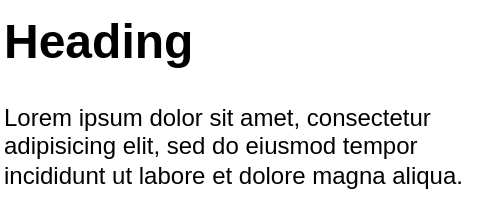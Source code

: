 <mxfile version="26.0.4" pages="6">
  <diagram name="Project Brief" id="McsNOYd1awC_-GSTT8ix">
    <mxGraphModel dx="686" dy="409" grid="1" gridSize="10" guides="1" tooltips="1" connect="1" arrows="1" fold="0" page="1" pageScale="1" pageWidth="280" pageHeight="140" math="0" shadow="0">
      <root>
        <mxCell id="0" />
        <mxCell id="1" parent="0" />
        <mxCell id="jVu8TEHV4Y3cA-Kh5VHd-1" value="&lt;h1 style=&quot;margin-top: 0px;&quot;&gt;Heading&lt;/h1&gt;&lt;p&gt;Lorem ipsum dolor sit amet, consectetur adipisicing elit, sed do eiusmod tempor incididunt ut labore et dolore magna aliqua.&lt;/p&gt;" style="text;html=1;whiteSpace=wrap;overflow=hidden;rounded=0;" vertex="1" parent="1">
          <mxGeometry x="20" y="20" width="240" height="100" as="geometry" />
        </mxCell>
      </root>
    </mxGraphModel>
  </diagram>
  <diagram id="FQ1nKd3-7XS8y8ytSOO6" name="Brainstorm">
    <mxGraphModel dx="989" dy="692" grid="1" gridSize="10" guides="1" tooltips="1" connect="1" arrows="1" fold="1" page="1" pageScale="1" pageWidth="1200" pageHeight="1000" math="0" shadow="0">
      <root>
        <mxCell id="0" />
        <mxCell id="1" parent="0" />
        <mxCell id="XT3vK_XLpyIWme871qxz-1" value="Single Frame, CNC, Laser Cutter &amp;amp; 3D Printer" style="rounded=0;whiteSpace=wrap;html=1;" parent="1" vertex="1">
          <mxGeometry x="160" y="170" width="120" height="60" as="geometry" />
        </mxCell>
        <mxCell id="XT3vK_XLpyIWme871qxz-2" value="CNC" style="rounded=0;whiteSpace=wrap;html=1;" parent="1" vertex="1">
          <mxGeometry x="440" y="320" width="200" height="200" as="geometry" />
        </mxCell>
        <mxCell id="XT3vK_XLpyIWme871qxz-3" value="3D Printer / Laser Cutter" style="rounded=0;whiteSpace=wrap;html=1;" parent="1" vertex="1">
          <mxGeometry x="440" y="120" width="200" height="200" as="geometry" />
        </mxCell>
        <mxCell id="MVqn7Z_dqOaO2EA2FJyq-2" value="" style="shape=curlyBracket;whiteSpace=wrap;html=1;rounded=1;flipH=1;labelPosition=right;verticalLabelPosition=middle;align=left;verticalAlign=middle;" vertex="1" parent="1">
          <mxGeometry x="650" y="120" width="20" height="400" as="geometry" />
        </mxCell>
        <mxCell id="MVqn7Z_dqOaO2EA2FJyq-3" value="1.6m" style="text;html=1;align=center;verticalAlign=middle;whiteSpace=wrap;rounded=0;" vertex="1" parent="1">
          <mxGeometry x="680" y="310" width="60" height="20" as="geometry" />
        </mxCell>
        <mxCell id="MVqn7Z_dqOaO2EA2FJyq-5" value="" style="shape=curlyBracket;whiteSpace=wrap;html=1;rounded=1;flipH=1;labelPosition=right;verticalLabelPosition=middle;align=left;verticalAlign=middle;direction=south;" vertex="1" parent="1">
          <mxGeometry x="440" y="90" width="200" height="20" as="geometry" />
        </mxCell>
        <mxCell id="MVqn7Z_dqOaO2EA2FJyq-6" value="0.8m" style="text;html=1;align=center;verticalAlign=middle;whiteSpace=wrap;rounded=0;" vertex="1" parent="1">
          <mxGeometry x="510" y="70" width="60" height="20" as="geometry" />
        </mxCell>
      </root>
    </mxGraphModel>
  </diagram>
  <diagram id="bUZLXmtgMYNzwVHecGjF" name="Hardware">
    <mxGraphModel dx="1120" dy="1043" grid="1" gridSize="10" guides="1" tooltips="1" connect="1" arrows="1" fold="1" page="1" pageScale="1" pageWidth="1200" pageHeight="1000" math="0" shadow="0">
      <root>
        <mxCell id="0" />
        <mxCell id="1" parent="0" />
        <mxCell id="IHCPm2_vo2Ln8C0-Q1K2-1" value="&lt;h1 style=&quot;margin-top: 0px;&quot;&gt;Hardware&lt;/h1&gt;&lt;p&gt;Hardware/Mechanical Hardware designing&lt;/p&gt;" style="text;html=1;whiteSpace=wrap;overflow=hidden;rounded=0;" vertex="1" parent="1">
          <mxGeometry x="40" y="40" width="240" height="70" as="geometry" />
        </mxCell>
      </root>
    </mxGraphModel>
  </diagram>
  <diagram id="PLsl3XGF2N7n7FYVW2_p" name="Software">
    <mxGraphModel dx="1120" dy="1043" grid="1" gridSize="10" guides="1" tooltips="1" connect="1" arrows="1" fold="1" page="1" pageScale="1" pageWidth="1200" pageHeight="1000" math="0" shadow="0">
      <root>
        <mxCell id="0" />
        <mxCell id="1" parent="0" />
        <mxCell id="O1lsgiQMoONT_z9E3lXe-1" value="&lt;h1 style=&quot;margin-top: 0px;&quot;&gt;Software&lt;/h1&gt;&lt;p&gt;Software design and implementation&lt;/p&gt;" style="text;html=1;whiteSpace=wrap;overflow=hidden;rounded=0;" vertex="1" parent="1">
          <mxGeometry x="40" y="40" width="220" height="70" as="geometry" />
        </mxCell>
      </root>
    </mxGraphModel>
  </diagram>
  <diagram id="ONOlR-nf4L4N_zsSdF6O" name="Embedded">
    <mxGraphModel dx="1120" dy="1043" grid="1" gridSize="10" guides="1" tooltips="1" connect="1" arrows="1" fold="1" page="1" pageScale="1" pageWidth="1200" pageHeight="1000" math="0" shadow="0">
      <root>
        <mxCell id="0" />
        <mxCell id="1" parent="0" />
        <mxCell id="95Xrmac10sdza1ySlt4Z-1" value="&lt;h1 style=&quot;margin-top: 0px;&quot;&gt;Embedded&lt;/h1&gt;&lt;p&gt;Circuit design &amp;amp; hierarchical layout&lt;/p&gt;" style="text;html=1;whiteSpace=wrap;overflow=hidden;rounded=0;" vertex="1" parent="1">
          <mxGeometry x="40" y="40" width="200" height="70" as="geometry" />
        </mxCell>
      </root>
    </mxGraphModel>
  </diagram>
  <diagram id="BfkG9xM3Ei5bP7VQ1RNh" name="System">
    <mxGraphModel dx="1120" dy="1043" grid="1" gridSize="10" guides="1" tooltips="1" connect="1" arrows="1" fold="1" page="1" pageScale="1" pageWidth="1200" pageHeight="1000" math="0" shadow="0">
      <root>
        <mxCell id="0" />
        <mxCell id="1" parent="0" />
        <mxCell id="n4R0kfJeCWXGuMW6Snkg-1" value="&lt;h1 style=&quot;margin-top: 0px;&quot;&gt;Overall System&lt;/h1&gt;&lt;p&gt;Combination of hardware, software and embedded systems where the overall performing proceedures are designed&lt;/p&gt;" style="text;html=1;whiteSpace=wrap;overflow=hidden;rounded=0;" vertex="1" parent="1">
          <mxGeometry x="40" y="40" width="340" height="80" as="geometry" />
        </mxCell>
      </root>
    </mxGraphModel>
  </diagram>
</mxfile>
